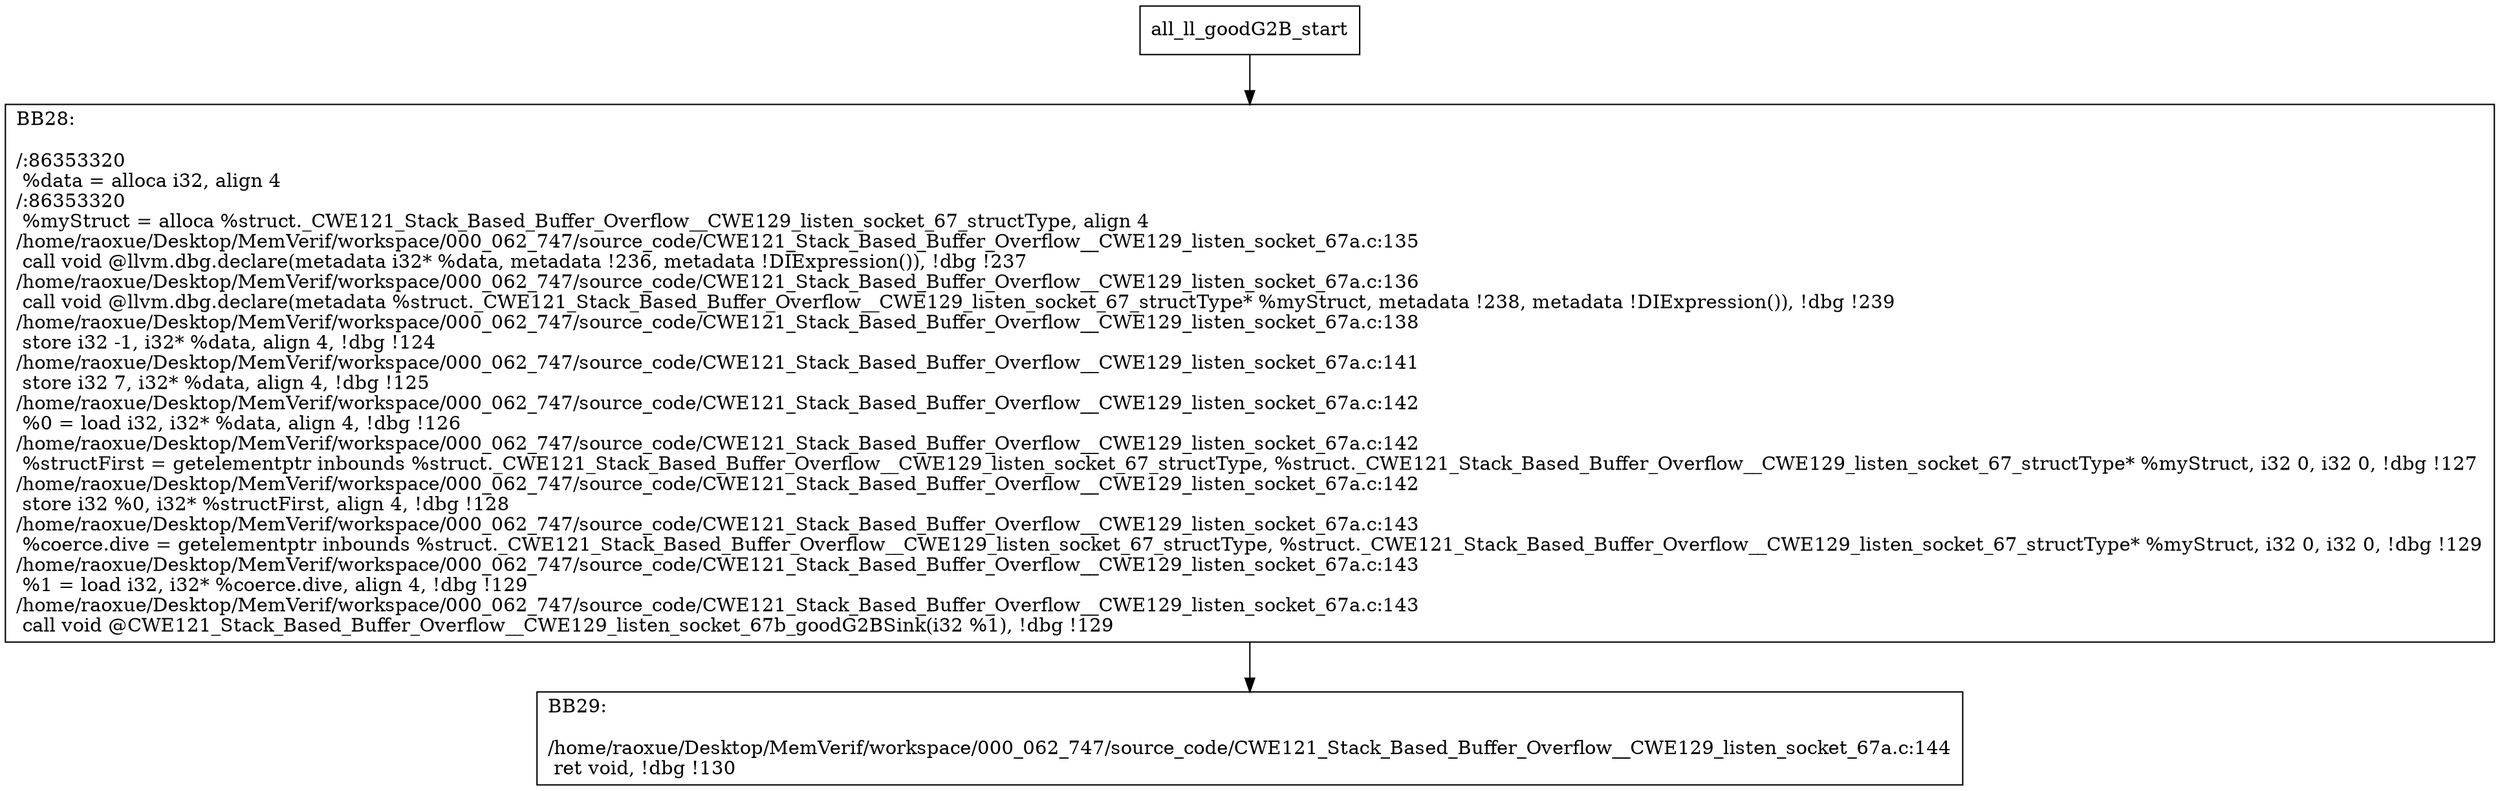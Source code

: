 digraph "CFG for'all_ll_goodG2B' function" {
	BBall_ll_goodG2B_start[shape=record,label="{all_ll_goodG2B_start}"];
	BBall_ll_goodG2B_start-> all_ll_goodG2BBB28;
	all_ll_goodG2BBB28 [shape=record, label="{BB28:\l\l/:86353320\l
  %data = alloca i32, align 4\l
/:86353320\l
  %myStruct = alloca %struct._CWE121_Stack_Based_Buffer_Overflow__CWE129_listen_socket_67_structType, align 4\l
/home/raoxue/Desktop/MemVerif/workspace/000_062_747/source_code/CWE121_Stack_Based_Buffer_Overflow__CWE129_listen_socket_67a.c:135\l
  call void @llvm.dbg.declare(metadata i32* %data, metadata !236, metadata !DIExpression()), !dbg !237\l
/home/raoxue/Desktop/MemVerif/workspace/000_062_747/source_code/CWE121_Stack_Based_Buffer_Overflow__CWE129_listen_socket_67a.c:136\l
  call void @llvm.dbg.declare(metadata %struct._CWE121_Stack_Based_Buffer_Overflow__CWE129_listen_socket_67_structType* %myStruct, metadata !238, metadata !DIExpression()), !dbg !239\l
/home/raoxue/Desktop/MemVerif/workspace/000_062_747/source_code/CWE121_Stack_Based_Buffer_Overflow__CWE129_listen_socket_67a.c:138\l
  store i32 -1, i32* %data, align 4, !dbg !124\l
/home/raoxue/Desktop/MemVerif/workspace/000_062_747/source_code/CWE121_Stack_Based_Buffer_Overflow__CWE129_listen_socket_67a.c:141\l
  store i32 7, i32* %data, align 4, !dbg !125\l
/home/raoxue/Desktop/MemVerif/workspace/000_062_747/source_code/CWE121_Stack_Based_Buffer_Overflow__CWE129_listen_socket_67a.c:142\l
  %0 = load i32, i32* %data, align 4, !dbg !126\l
/home/raoxue/Desktop/MemVerif/workspace/000_062_747/source_code/CWE121_Stack_Based_Buffer_Overflow__CWE129_listen_socket_67a.c:142\l
  %structFirst = getelementptr inbounds %struct._CWE121_Stack_Based_Buffer_Overflow__CWE129_listen_socket_67_structType, %struct._CWE121_Stack_Based_Buffer_Overflow__CWE129_listen_socket_67_structType* %myStruct, i32 0, i32 0, !dbg !127\l
/home/raoxue/Desktop/MemVerif/workspace/000_062_747/source_code/CWE121_Stack_Based_Buffer_Overflow__CWE129_listen_socket_67a.c:142\l
  store i32 %0, i32* %structFirst, align 4, !dbg !128\l
/home/raoxue/Desktop/MemVerif/workspace/000_062_747/source_code/CWE121_Stack_Based_Buffer_Overflow__CWE129_listen_socket_67a.c:143\l
  %coerce.dive = getelementptr inbounds %struct._CWE121_Stack_Based_Buffer_Overflow__CWE129_listen_socket_67_structType, %struct._CWE121_Stack_Based_Buffer_Overflow__CWE129_listen_socket_67_structType* %myStruct, i32 0, i32 0, !dbg !129\l
/home/raoxue/Desktop/MemVerif/workspace/000_062_747/source_code/CWE121_Stack_Based_Buffer_Overflow__CWE129_listen_socket_67a.c:143\l
  %1 = load i32, i32* %coerce.dive, align 4, !dbg !129\l
/home/raoxue/Desktop/MemVerif/workspace/000_062_747/source_code/CWE121_Stack_Based_Buffer_Overflow__CWE129_listen_socket_67a.c:143\l
  call void @CWE121_Stack_Based_Buffer_Overflow__CWE129_listen_socket_67b_goodG2BSink(i32 %1), !dbg !129\l
}"];
	all_ll_goodG2BBB28-> all_ll_goodG2BBB29;
	all_ll_goodG2BBB29 [shape=record, label="{BB29:\l\l/home/raoxue/Desktop/MemVerif/workspace/000_062_747/source_code/CWE121_Stack_Based_Buffer_Overflow__CWE129_listen_socket_67a.c:144\l
  ret void, !dbg !130\l
}"];
}
